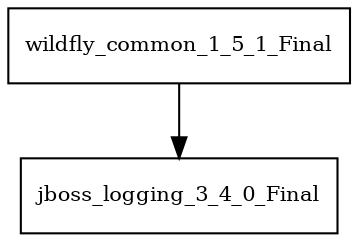 digraph wildfly_common_1_5_1_Final_dependencies {
  node [shape = box, fontsize=10.0];
  wildfly_common_1_5_1_Final -> jboss_logging_3_4_0_Final;
}
